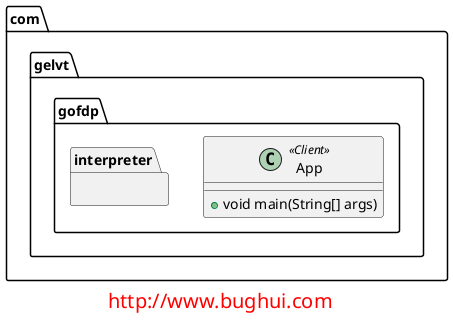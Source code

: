 @startuml

package com.gelvt.gofdp.interpreter{

}

package com.gelvt.gofdp{
    class App <<Client>>{
        + void main(String[] args)
    }
}



footer
<font size="20" color="red">http://www.bughui.com</font>
endfooter

@enduml